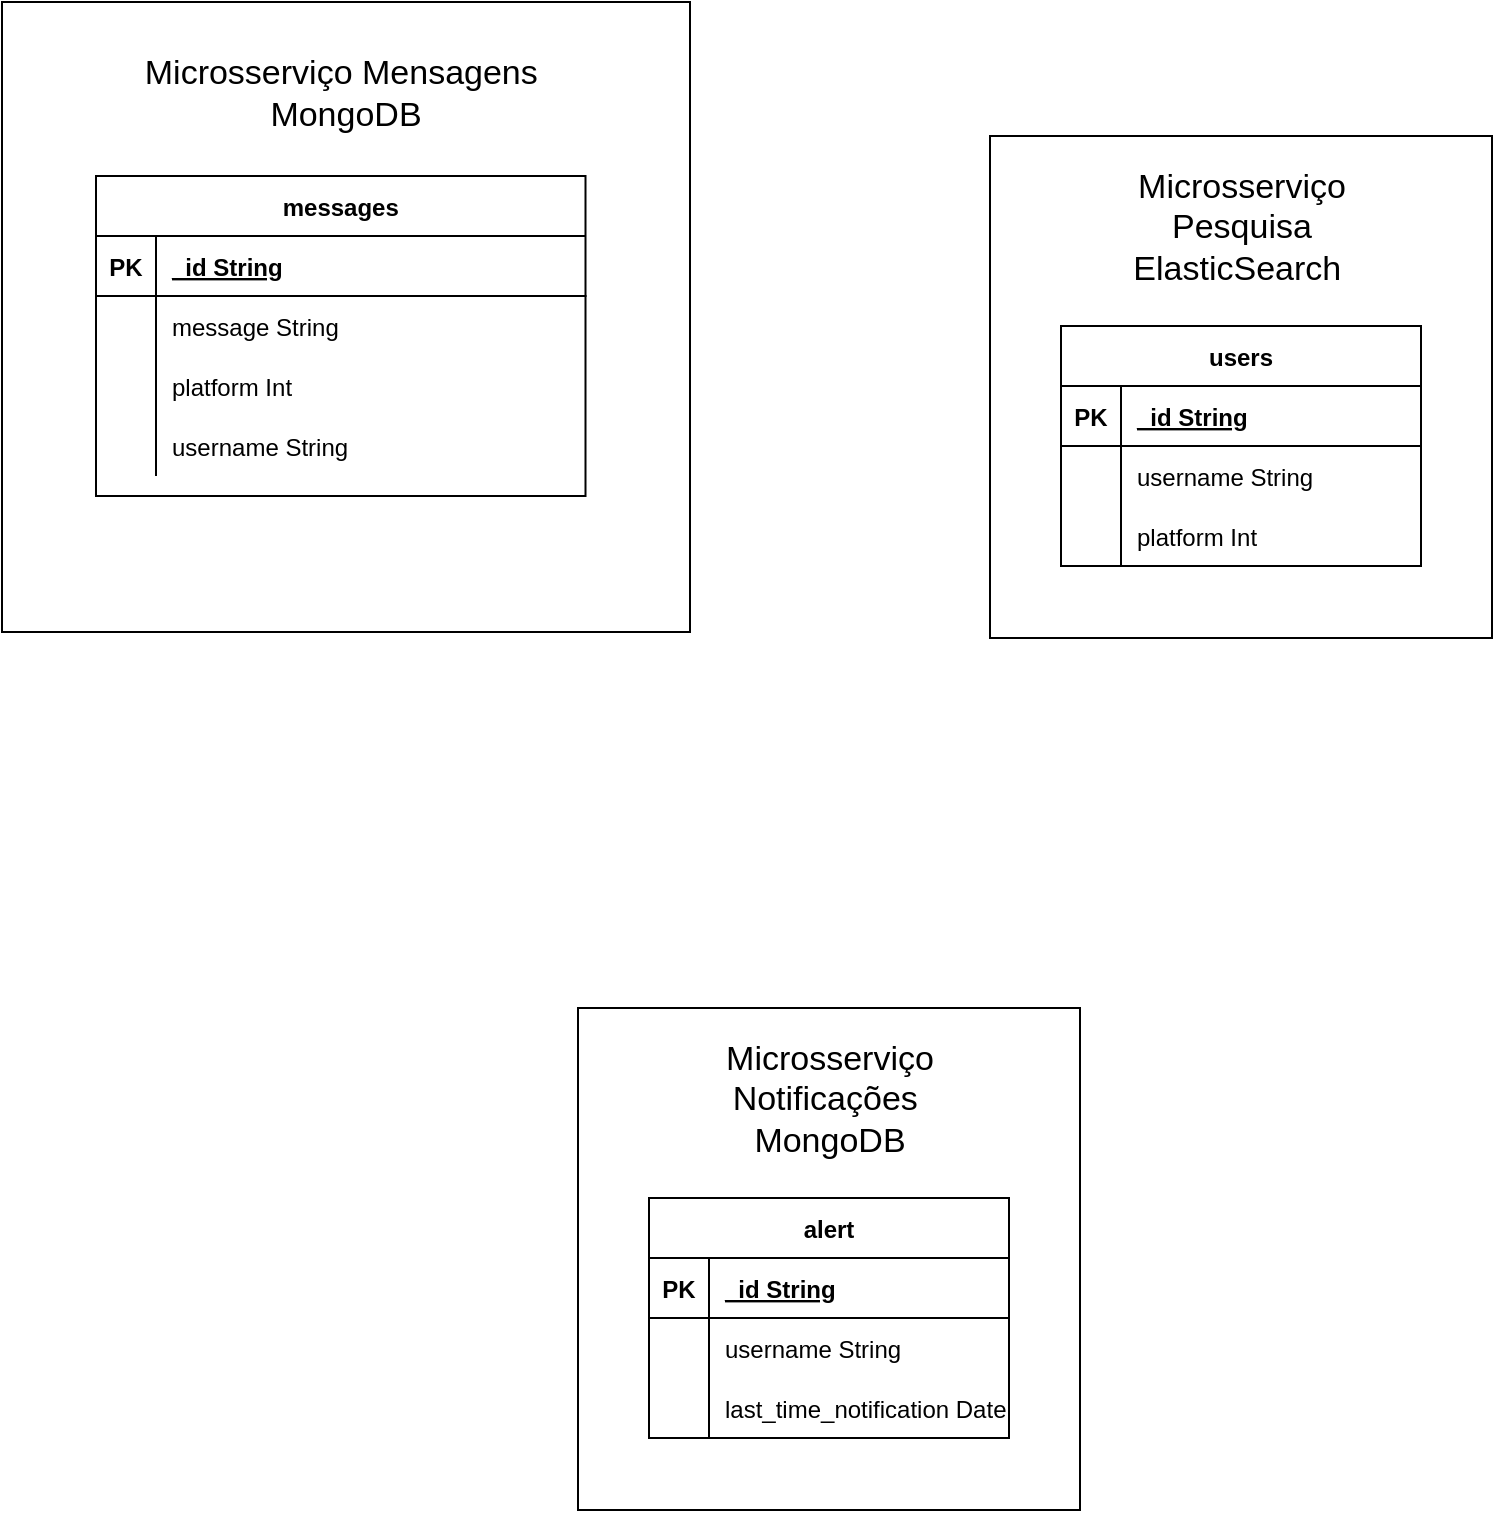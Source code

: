 <mxfile version="15.1.3" type="device"><diagram id="R2lEEEUBdFMjLlhIrx00" name="Page-1"><mxGraphModel dx="632" dy="487" grid="0" gridSize="10" guides="1" tooltips="1" connect="1" arrows="1" fold="1" page="1" pageScale="1" pageWidth="850" pageHeight="1100" math="0" shadow="0" extFonts="Permanent Marker^https://fonts.googleapis.com/css?family=Permanent+Marker"><root><mxCell id="0"/><mxCell id="1" parent="0"/><mxCell id="OSDEtHe1iqfUFcBFC4Y8-36" value="" style="rounded=0;whiteSpace=wrap;html=1;fontSize=17;" parent="1" vertex="1"><mxGeometry x="522" y="85" width="251" height="251" as="geometry"/></mxCell><mxCell id="OSDEtHe1iqfUFcBFC4Y8-34" value="" style="rounded=0;whiteSpace=wrap;html=1;" parent="1" vertex="1"><mxGeometry x="28" y="18" width="344" height="315" as="geometry"/></mxCell><mxCell id="C-vyLk0tnHw3VtMMgP7b-23" value="messages" style="shape=table;startSize=30;container=1;collapsible=1;childLayout=tableLayout;fixedRows=1;rowLines=0;fontStyle=1;align=center;resizeLast=1;" parent="1" vertex="1"><mxGeometry x="75" y="105" width="244.75" height="160" as="geometry"/></mxCell><mxCell id="C-vyLk0tnHw3VtMMgP7b-24" value="" style="shape=partialRectangle;collapsible=0;dropTarget=0;pointerEvents=0;fillColor=none;points=[[0,0.5],[1,0.5]];portConstraint=eastwest;top=0;left=0;right=0;bottom=1;" parent="C-vyLk0tnHw3VtMMgP7b-23" vertex="1"><mxGeometry y="30" width="244.75" height="30" as="geometry"/></mxCell><mxCell id="C-vyLk0tnHw3VtMMgP7b-25" value="PK" style="shape=partialRectangle;overflow=hidden;connectable=0;fillColor=none;top=0;left=0;bottom=0;right=0;fontStyle=1;" parent="C-vyLk0tnHw3VtMMgP7b-24" vertex="1"><mxGeometry width="30" height="30" as="geometry"/></mxCell><mxCell id="C-vyLk0tnHw3VtMMgP7b-26" value="_id String" style="shape=partialRectangle;overflow=hidden;connectable=0;fillColor=none;top=0;left=0;bottom=0;right=0;align=left;spacingLeft=6;fontStyle=5;" parent="C-vyLk0tnHw3VtMMgP7b-24" vertex="1"><mxGeometry x="30" width="214.75" height="30" as="geometry"/></mxCell><mxCell id="C-vyLk0tnHw3VtMMgP7b-27" value="" style="shape=partialRectangle;collapsible=0;dropTarget=0;pointerEvents=0;fillColor=none;points=[[0,0.5],[1,0.5]];portConstraint=eastwest;top=0;left=0;right=0;bottom=0;" parent="C-vyLk0tnHw3VtMMgP7b-23" vertex="1"><mxGeometry y="60" width="244.75" height="30" as="geometry"/></mxCell><mxCell id="C-vyLk0tnHw3VtMMgP7b-28" value="" style="shape=partialRectangle;overflow=hidden;connectable=0;fillColor=none;top=0;left=0;bottom=0;right=0;" parent="C-vyLk0tnHw3VtMMgP7b-27" vertex="1"><mxGeometry width="30" height="30" as="geometry"/></mxCell><mxCell id="C-vyLk0tnHw3VtMMgP7b-29" value="message String" style="shape=partialRectangle;overflow=hidden;connectable=0;fillColor=none;top=0;left=0;bottom=0;right=0;align=left;spacingLeft=6;" parent="C-vyLk0tnHw3VtMMgP7b-27" vertex="1"><mxGeometry x="30" width="214.75" height="30" as="geometry"/></mxCell><mxCell id="gfxiVl14iA3dN-TgAErs-7" value="" style="shape=partialRectangle;collapsible=0;dropTarget=0;pointerEvents=0;fillColor=none;top=0;left=0;bottom=0;right=0;points=[[0,0.5],[1,0.5]];portConstraint=eastwest;" parent="C-vyLk0tnHw3VtMMgP7b-23" vertex="1"><mxGeometry y="90" width="244.75" height="30" as="geometry"/></mxCell><mxCell id="gfxiVl14iA3dN-TgAErs-8" value="" style="shape=partialRectangle;connectable=0;fillColor=none;top=0;left=0;bottom=0;right=0;editable=1;overflow=hidden;" parent="gfxiVl14iA3dN-TgAErs-7" vertex="1"><mxGeometry width="30" height="30" as="geometry"/></mxCell><mxCell id="gfxiVl14iA3dN-TgAErs-9" value="platform Int" style="shape=partialRectangle;connectable=0;fillColor=none;top=0;left=0;bottom=0;right=0;align=left;spacingLeft=6;overflow=hidden;" parent="gfxiVl14iA3dN-TgAErs-7" vertex="1"><mxGeometry x="30" width="214.75" height="30" as="geometry"/></mxCell><mxCell id="OSDEtHe1iqfUFcBFC4Y8-5" value="" style="shape=partialRectangle;collapsible=0;dropTarget=0;pointerEvents=0;fillColor=none;top=0;left=0;bottom=0;right=0;points=[[0,0.5],[1,0.5]];portConstraint=eastwest;" parent="C-vyLk0tnHw3VtMMgP7b-23" vertex="1"><mxGeometry y="120" width="244.75" height="30" as="geometry"/></mxCell><mxCell id="OSDEtHe1iqfUFcBFC4Y8-6" value="" style="shape=partialRectangle;connectable=0;fillColor=none;top=0;left=0;bottom=0;right=0;editable=1;overflow=hidden;" parent="OSDEtHe1iqfUFcBFC4Y8-5" vertex="1"><mxGeometry width="30" height="30" as="geometry"/></mxCell><mxCell id="OSDEtHe1iqfUFcBFC4Y8-7" value="username String" style="shape=partialRectangle;connectable=0;fillColor=none;top=0;left=0;bottom=0;right=0;align=left;spacingLeft=6;overflow=hidden;" parent="OSDEtHe1iqfUFcBFC4Y8-5" vertex="1"><mxGeometry x="30" width="214.75" height="30" as="geometry"/></mxCell><mxCell id="OSDEtHe1iqfUFcBFC4Y8-8" value="users" style="shape=table;startSize=30;container=1;collapsible=1;childLayout=tableLayout;fixedRows=1;rowLines=0;fontStyle=1;align=center;resizeLast=1;" parent="1" vertex="1"><mxGeometry x="557.5" y="180" width="180" height="120" as="geometry"/></mxCell><mxCell id="OSDEtHe1iqfUFcBFC4Y8-9" value="" style="shape=partialRectangle;collapsible=0;dropTarget=0;pointerEvents=0;fillColor=none;top=0;left=0;bottom=1;right=0;points=[[0,0.5],[1,0.5]];portConstraint=eastwest;" parent="OSDEtHe1iqfUFcBFC4Y8-8" vertex="1"><mxGeometry y="30" width="180" height="30" as="geometry"/></mxCell><mxCell id="OSDEtHe1iqfUFcBFC4Y8-10" value="PK" style="shape=partialRectangle;connectable=0;fillColor=none;top=0;left=0;bottom=0;right=0;fontStyle=1;overflow=hidden;" parent="OSDEtHe1iqfUFcBFC4Y8-9" vertex="1"><mxGeometry width="30" height="30" as="geometry"/></mxCell><mxCell id="OSDEtHe1iqfUFcBFC4Y8-11" value="_id String" style="shape=partialRectangle;connectable=0;fillColor=none;top=0;left=0;bottom=0;right=0;align=left;spacingLeft=6;fontStyle=5;overflow=hidden;" parent="OSDEtHe1iqfUFcBFC4Y8-9" vertex="1"><mxGeometry x="30" width="150" height="30" as="geometry"/></mxCell><mxCell id="OSDEtHe1iqfUFcBFC4Y8-12" value="" style="shape=partialRectangle;collapsible=0;dropTarget=0;pointerEvents=0;fillColor=none;top=0;left=0;bottom=0;right=0;points=[[0,0.5],[1,0.5]];portConstraint=eastwest;" parent="OSDEtHe1iqfUFcBFC4Y8-8" vertex="1"><mxGeometry y="60" width="180" height="30" as="geometry"/></mxCell><mxCell id="OSDEtHe1iqfUFcBFC4Y8-13" value="" style="shape=partialRectangle;connectable=0;fillColor=none;top=0;left=0;bottom=0;right=0;editable=1;overflow=hidden;" parent="OSDEtHe1iqfUFcBFC4Y8-12" vertex="1"><mxGeometry width="30" height="30" as="geometry"/></mxCell><mxCell id="OSDEtHe1iqfUFcBFC4Y8-14" value="username String" style="shape=partialRectangle;connectable=0;fillColor=none;top=0;left=0;bottom=0;right=0;align=left;spacingLeft=6;overflow=hidden;" parent="OSDEtHe1iqfUFcBFC4Y8-12" vertex="1"><mxGeometry x="30" width="150" height="30" as="geometry"/></mxCell><mxCell id="fOmTp1ox8IKoOPT0VicR-3" value="" style="shape=partialRectangle;collapsible=0;dropTarget=0;pointerEvents=0;fillColor=none;top=0;left=0;bottom=0;right=0;points=[[0,0.5],[1,0.5]];portConstraint=eastwest;" vertex="1" parent="OSDEtHe1iqfUFcBFC4Y8-8"><mxGeometry y="90" width="180" height="30" as="geometry"/></mxCell><mxCell id="fOmTp1ox8IKoOPT0VicR-4" value="" style="shape=partialRectangle;connectable=0;fillColor=none;top=0;left=0;bottom=0;right=0;editable=1;overflow=hidden;" vertex="1" parent="fOmTp1ox8IKoOPT0VicR-3"><mxGeometry width="30" height="30" as="geometry"/></mxCell><mxCell id="fOmTp1ox8IKoOPT0VicR-5" value="platform Int" style="shape=partialRectangle;connectable=0;fillColor=none;top=0;left=0;bottom=0;right=0;align=left;spacingLeft=6;overflow=hidden;" vertex="1" parent="fOmTp1ox8IKoOPT0VicR-3"><mxGeometry x="30" width="150" height="30" as="geometry"/></mxCell><mxCell id="OSDEtHe1iqfUFcBFC4Y8-35" value="Microsserviço Mensagens&amp;nbsp;&lt;br&gt;MongoDB" style="text;html=1;strokeColor=none;fillColor=none;align=center;verticalAlign=middle;whiteSpace=wrap;rounded=0;fontSize=17;" parent="1" vertex="1"><mxGeometry x="97" y="54" width="206" height="20" as="geometry"/></mxCell><mxCell id="OSDEtHe1iqfUFcBFC4Y8-37" value="Microsserviço&lt;br&gt;Pesquisa&lt;br&gt;ElasticSearch&amp;nbsp;" style="text;html=1;strokeColor=none;fillColor=none;align=center;verticalAlign=middle;whiteSpace=wrap;rounded=0;fontSize=17;" parent="1" vertex="1"><mxGeometry x="544.5" y="121" width="206" height="20" as="geometry"/></mxCell><mxCell id="OSDEtHe1iqfUFcBFC4Y8-38" value="" style="rounded=0;whiteSpace=wrap;html=1;fontSize=17;" parent="1" vertex="1"><mxGeometry x="316" y="521" width="251" height="251" as="geometry"/></mxCell><mxCell id="OSDEtHe1iqfUFcBFC4Y8-39" value="alert" style="shape=table;startSize=30;container=1;collapsible=1;childLayout=tableLayout;fixedRows=1;rowLines=0;fontStyle=1;align=center;resizeLast=1;" parent="1" vertex="1"><mxGeometry x="351.5" y="616" width="180" height="120" as="geometry"/></mxCell><mxCell id="OSDEtHe1iqfUFcBFC4Y8-40" value="" style="shape=partialRectangle;collapsible=0;dropTarget=0;pointerEvents=0;fillColor=none;top=0;left=0;bottom=1;right=0;points=[[0,0.5],[1,0.5]];portConstraint=eastwest;" parent="OSDEtHe1iqfUFcBFC4Y8-39" vertex="1"><mxGeometry y="30" width="180" height="30" as="geometry"/></mxCell><mxCell id="OSDEtHe1iqfUFcBFC4Y8-41" value="PK" style="shape=partialRectangle;connectable=0;fillColor=none;top=0;left=0;bottom=0;right=0;fontStyle=1;overflow=hidden;" parent="OSDEtHe1iqfUFcBFC4Y8-40" vertex="1"><mxGeometry width="30" height="30" as="geometry"/></mxCell><mxCell id="OSDEtHe1iqfUFcBFC4Y8-42" value="_id String" style="shape=partialRectangle;connectable=0;fillColor=none;top=0;left=0;bottom=0;right=0;align=left;spacingLeft=6;fontStyle=5;overflow=hidden;" parent="OSDEtHe1iqfUFcBFC4Y8-40" vertex="1"><mxGeometry x="30" width="150" height="30" as="geometry"/></mxCell><mxCell id="OSDEtHe1iqfUFcBFC4Y8-43" value="" style="shape=partialRectangle;collapsible=0;dropTarget=0;pointerEvents=0;fillColor=none;top=0;left=0;bottom=0;right=0;points=[[0,0.5],[1,0.5]];portConstraint=eastwest;" parent="OSDEtHe1iqfUFcBFC4Y8-39" vertex="1"><mxGeometry y="60" width="180" height="30" as="geometry"/></mxCell><mxCell id="OSDEtHe1iqfUFcBFC4Y8-44" value="" style="shape=partialRectangle;connectable=0;fillColor=none;top=0;left=0;bottom=0;right=0;editable=1;overflow=hidden;" parent="OSDEtHe1iqfUFcBFC4Y8-43" vertex="1"><mxGeometry width="30" height="30" as="geometry"/></mxCell><mxCell id="OSDEtHe1iqfUFcBFC4Y8-45" value="username String" style="shape=partialRectangle;connectable=0;fillColor=none;top=0;left=0;bottom=0;right=0;align=left;spacingLeft=6;overflow=hidden;" parent="OSDEtHe1iqfUFcBFC4Y8-43" vertex="1"><mxGeometry x="30" width="150" height="30" as="geometry"/></mxCell><mxCell id="OSDEtHe1iqfUFcBFC4Y8-47" value="" style="shape=partialRectangle;collapsible=0;dropTarget=0;pointerEvents=0;fillColor=none;top=0;left=0;bottom=0;right=0;points=[[0,0.5],[1,0.5]];portConstraint=eastwest;fontSize=17;" parent="OSDEtHe1iqfUFcBFC4Y8-39" vertex="1"><mxGeometry y="90" width="180" height="30" as="geometry"/></mxCell><mxCell id="OSDEtHe1iqfUFcBFC4Y8-48" value="" style="shape=partialRectangle;connectable=0;fillColor=none;top=0;left=0;bottom=0;right=0;editable=1;overflow=hidden;" parent="OSDEtHe1iqfUFcBFC4Y8-47" vertex="1"><mxGeometry width="30" height="30" as="geometry"/></mxCell><mxCell id="OSDEtHe1iqfUFcBFC4Y8-49" value="last_time_notification Date" style="shape=partialRectangle;connectable=0;fillColor=none;top=0;left=0;bottom=0;right=0;align=left;spacingLeft=6;overflow=hidden;" parent="OSDEtHe1iqfUFcBFC4Y8-47" vertex="1"><mxGeometry x="30" width="150" height="30" as="geometry"/></mxCell><mxCell id="OSDEtHe1iqfUFcBFC4Y8-46" value="Microsserviço&lt;br&gt;Notificações&amp;nbsp;&lt;br&gt;MongoDB" style="text;html=1;strokeColor=none;fillColor=none;align=center;verticalAlign=middle;whiteSpace=wrap;rounded=0;fontSize=17;" parent="1" vertex="1"><mxGeometry x="338.5" y="557" width="206" height="20" as="geometry"/></mxCell><mxCell id="fOmTp1ox8IKoOPT0VicR-6" style="edgeStyle=orthogonalEdgeStyle;rounded=0;orthogonalLoop=1;jettySize=auto;html=1;exitX=0.5;exitY=1;exitDx=0;exitDy=0;" edge="1" parent="1" source="OSDEtHe1iqfUFcBFC4Y8-34" target="OSDEtHe1iqfUFcBFC4Y8-34"><mxGeometry relative="1" as="geometry"/></mxCell></root></mxGraphModel></diagram></mxfile>